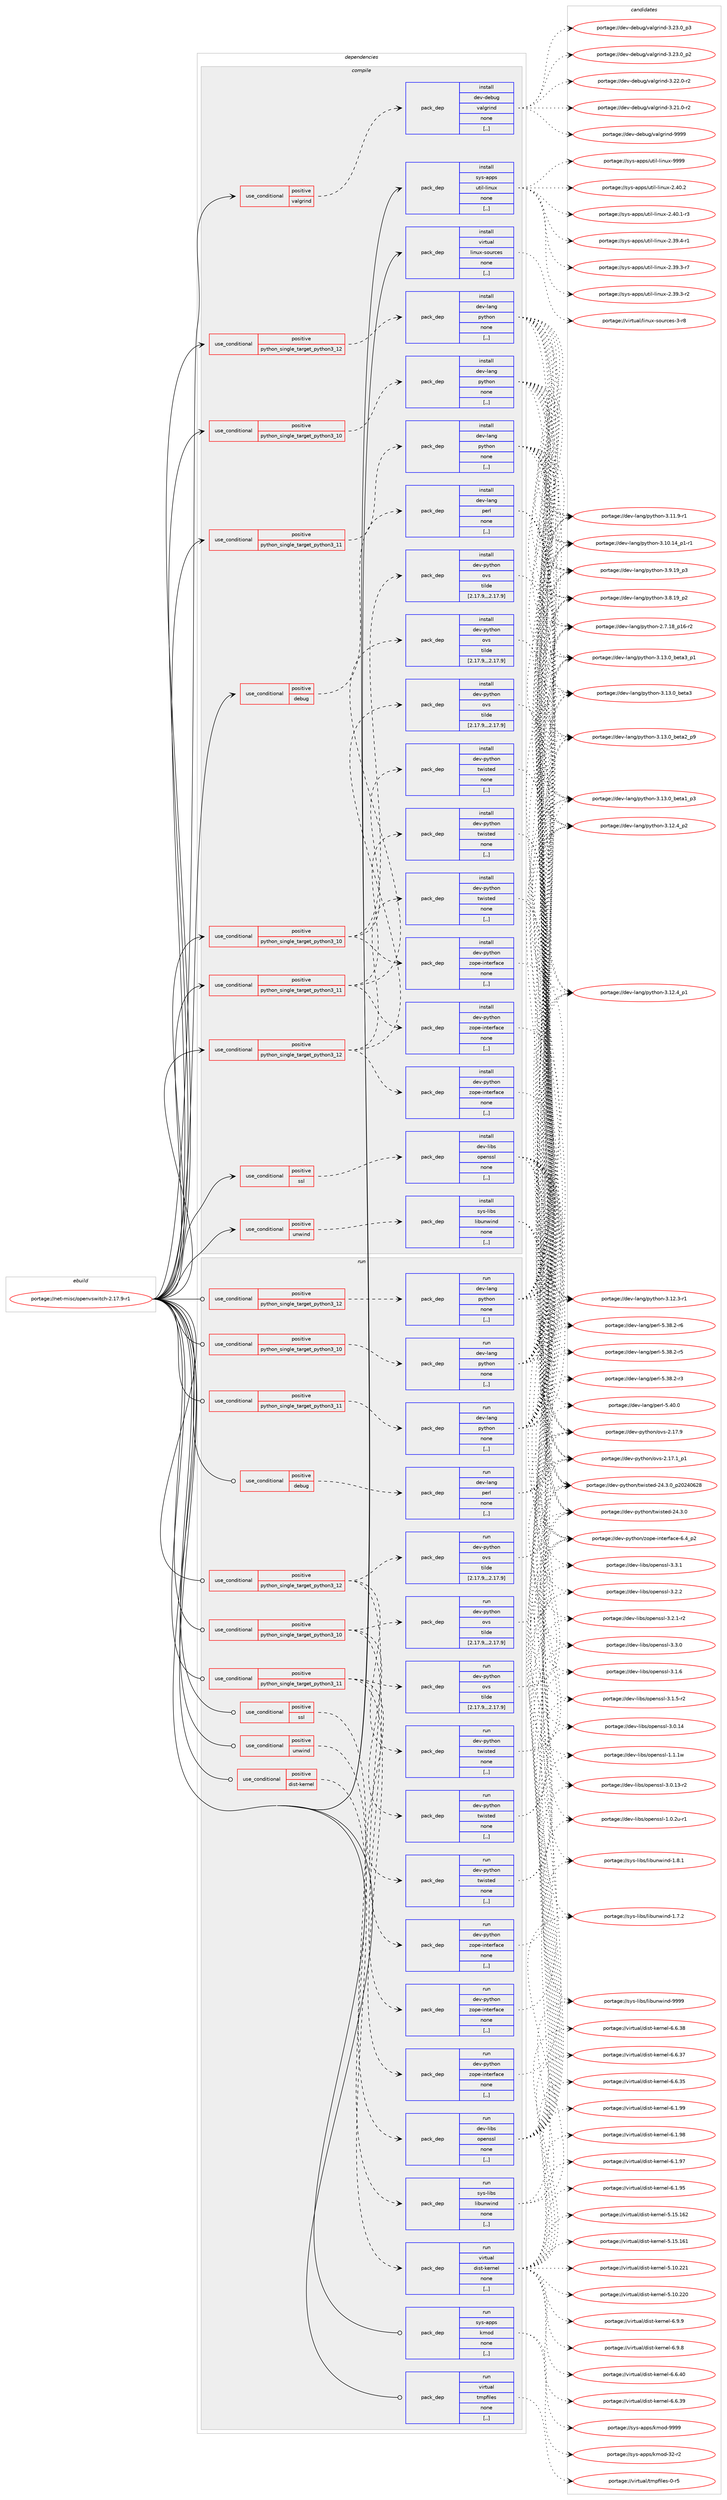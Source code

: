 digraph prolog {

# *************
# Graph options
# *************

newrank=true;
concentrate=true;
compound=true;
graph [rankdir=LR,fontname=Helvetica,fontsize=10,ranksep=1.5];#, ranksep=2.5, nodesep=0.2];
edge  [arrowhead=vee];
node  [fontname=Helvetica,fontsize=10];

# **********
# The ebuild
# **********

subgraph cluster_leftcol {
color=gray;
rank=same;
label=<<i>ebuild</i>>;
id [label="portage://net-misc/openvswitch-2.17.9-r1", color=red, width=4, href="../net-misc/openvswitch-2.17.9-r1.svg"];
}

# ****************
# The dependencies
# ****************

subgraph cluster_midcol {
color=gray;
label=<<i>dependencies</i>>;
subgraph cluster_compile {
fillcolor="#eeeeee";
style=filled;
label=<<i>compile</i>>;
subgraph cond97971 {
dependency371490 [label=<<TABLE BORDER="0" CELLBORDER="1" CELLSPACING="0" CELLPADDING="4"><TR><TD ROWSPAN="3" CELLPADDING="10">use_conditional</TD></TR><TR><TD>positive</TD></TR><TR><TD>debug</TD></TR></TABLE>>, shape=none, color=red];
subgraph pack270838 {
dependency371491 [label=<<TABLE BORDER="0" CELLBORDER="1" CELLSPACING="0" CELLPADDING="4" WIDTH="220"><TR><TD ROWSPAN="6" CELLPADDING="30">pack_dep</TD></TR><TR><TD WIDTH="110">install</TD></TR><TR><TD>dev-lang</TD></TR><TR><TD>perl</TD></TR><TR><TD>none</TD></TR><TR><TD>[,,]</TD></TR></TABLE>>, shape=none, color=blue];
}
dependency371490:e -> dependency371491:w [weight=20,style="dashed",arrowhead="vee"];
}
id:e -> dependency371490:w [weight=20,style="solid",arrowhead="vee"];
subgraph cond97972 {
dependency371492 [label=<<TABLE BORDER="0" CELLBORDER="1" CELLSPACING="0" CELLPADDING="4"><TR><TD ROWSPAN="3" CELLPADDING="10">use_conditional</TD></TR><TR><TD>positive</TD></TR><TR><TD>python_single_target_python3_10</TD></TR></TABLE>>, shape=none, color=red];
subgraph pack270839 {
dependency371493 [label=<<TABLE BORDER="0" CELLBORDER="1" CELLSPACING="0" CELLPADDING="4" WIDTH="220"><TR><TD ROWSPAN="6" CELLPADDING="30">pack_dep</TD></TR><TR><TD WIDTH="110">install</TD></TR><TR><TD>dev-lang</TD></TR><TR><TD>python</TD></TR><TR><TD>none</TD></TR><TR><TD>[,,]</TD></TR></TABLE>>, shape=none, color=blue];
}
dependency371492:e -> dependency371493:w [weight=20,style="dashed",arrowhead="vee"];
}
id:e -> dependency371492:w [weight=20,style="solid",arrowhead="vee"];
subgraph cond97973 {
dependency371494 [label=<<TABLE BORDER="0" CELLBORDER="1" CELLSPACING="0" CELLPADDING="4"><TR><TD ROWSPAN="3" CELLPADDING="10">use_conditional</TD></TR><TR><TD>positive</TD></TR><TR><TD>python_single_target_python3_10</TD></TR></TABLE>>, shape=none, color=red];
subgraph pack270840 {
dependency371495 [label=<<TABLE BORDER="0" CELLBORDER="1" CELLSPACING="0" CELLPADDING="4" WIDTH="220"><TR><TD ROWSPAN="6" CELLPADDING="30">pack_dep</TD></TR><TR><TD WIDTH="110">install</TD></TR><TR><TD>dev-python</TD></TR><TR><TD>ovs</TD></TR><TR><TD>tilde</TD></TR><TR><TD>[2.17.9,,,2.17.9]</TD></TR></TABLE>>, shape=none, color=blue];
}
dependency371494:e -> dependency371495:w [weight=20,style="dashed",arrowhead="vee"];
subgraph pack270841 {
dependency371496 [label=<<TABLE BORDER="0" CELLBORDER="1" CELLSPACING="0" CELLPADDING="4" WIDTH="220"><TR><TD ROWSPAN="6" CELLPADDING="30">pack_dep</TD></TR><TR><TD WIDTH="110">install</TD></TR><TR><TD>dev-python</TD></TR><TR><TD>twisted</TD></TR><TR><TD>none</TD></TR><TR><TD>[,,]</TD></TR></TABLE>>, shape=none, color=blue];
}
dependency371494:e -> dependency371496:w [weight=20,style="dashed",arrowhead="vee"];
subgraph pack270842 {
dependency371497 [label=<<TABLE BORDER="0" CELLBORDER="1" CELLSPACING="0" CELLPADDING="4" WIDTH="220"><TR><TD ROWSPAN="6" CELLPADDING="30">pack_dep</TD></TR><TR><TD WIDTH="110">install</TD></TR><TR><TD>dev-python</TD></TR><TR><TD>zope-interface</TD></TR><TR><TD>none</TD></TR><TR><TD>[,,]</TD></TR></TABLE>>, shape=none, color=blue];
}
dependency371494:e -> dependency371497:w [weight=20,style="dashed",arrowhead="vee"];
}
id:e -> dependency371494:w [weight=20,style="solid",arrowhead="vee"];
subgraph cond97974 {
dependency371498 [label=<<TABLE BORDER="0" CELLBORDER="1" CELLSPACING="0" CELLPADDING="4"><TR><TD ROWSPAN="3" CELLPADDING="10">use_conditional</TD></TR><TR><TD>positive</TD></TR><TR><TD>python_single_target_python3_11</TD></TR></TABLE>>, shape=none, color=red];
subgraph pack270843 {
dependency371499 [label=<<TABLE BORDER="0" CELLBORDER="1" CELLSPACING="0" CELLPADDING="4" WIDTH="220"><TR><TD ROWSPAN="6" CELLPADDING="30">pack_dep</TD></TR><TR><TD WIDTH="110">install</TD></TR><TR><TD>dev-lang</TD></TR><TR><TD>python</TD></TR><TR><TD>none</TD></TR><TR><TD>[,,]</TD></TR></TABLE>>, shape=none, color=blue];
}
dependency371498:e -> dependency371499:w [weight=20,style="dashed",arrowhead="vee"];
}
id:e -> dependency371498:w [weight=20,style="solid",arrowhead="vee"];
subgraph cond97975 {
dependency371500 [label=<<TABLE BORDER="0" CELLBORDER="1" CELLSPACING="0" CELLPADDING="4"><TR><TD ROWSPAN="3" CELLPADDING="10">use_conditional</TD></TR><TR><TD>positive</TD></TR><TR><TD>python_single_target_python3_11</TD></TR></TABLE>>, shape=none, color=red];
subgraph pack270844 {
dependency371501 [label=<<TABLE BORDER="0" CELLBORDER="1" CELLSPACING="0" CELLPADDING="4" WIDTH="220"><TR><TD ROWSPAN="6" CELLPADDING="30">pack_dep</TD></TR><TR><TD WIDTH="110">install</TD></TR><TR><TD>dev-python</TD></TR><TR><TD>ovs</TD></TR><TR><TD>tilde</TD></TR><TR><TD>[2.17.9,,,2.17.9]</TD></TR></TABLE>>, shape=none, color=blue];
}
dependency371500:e -> dependency371501:w [weight=20,style="dashed",arrowhead="vee"];
subgraph pack270845 {
dependency371502 [label=<<TABLE BORDER="0" CELLBORDER="1" CELLSPACING="0" CELLPADDING="4" WIDTH="220"><TR><TD ROWSPAN="6" CELLPADDING="30">pack_dep</TD></TR><TR><TD WIDTH="110">install</TD></TR><TR><TD>dev-python</TD></TR><TR><TD>twisted</TD></TR><TR><TD>none</TD></TR><TR><TD>[,,]</TD></TR></TABLE>>, shape=none, color=blue];
}
dependency371500:e -> dependency371502:w [weight=20,style="dashed",arrowhead="vee"];
subgraph pack270846 {
dependency371503 [label=<<TABLE BORDER="0" CELLBORDER="1" CELLSPACING="0" CELLPADDING="4" WIDTH="220"><TR><TD ROWSPAN="6" CELLPADDING="30">pack_dep</TD></TR><TR><TD WIDTH="110">install</TD></TR><TR><TD>dev-python</TD></TR><TR><TD>zope-interface</TD></TR><TR><TD>none</TD></TR><TR><TD>[,,]</TD></TR></TABLE>>, shape=none, color=blue];
}
dependency371500:e -> dependency371503:w [weight=20,style="dashed",arrowhead="vee"];
}
id:e -> dependency371500:w [weight=20,style="solid",arrowhead="vee"];
subgraph cond97976 {
dependency371504 [label=<<TABLE BORDER="0" CELLBORDER="1" CELLSPACING="0" CELLPADDING="4"><TR><TD ROWSPAN="3" CELLPADDING="10">use_conditional</TD></TR><TR><TD>positive</TD></TR><TR><TD>python_single_target_python3_12</TD></TR></TABLE>>, shape=none, color=red];
subgraph pack270847 {
dependency371505 [label=<<TABLE BORDER="0" CELLBORDER="1" CELLSPACING="0" CELLPADDING="4" WIDTH="220"><TR><TD ROWSPAN="6" CELLPADDING="30">pack_dep</TD></TR><TR><TD WIDTH="110">install</TD></TR><TR><TD>dev-lang</TD></TR><TR><TD>python</TD></TR><TR><TD>none</TD></TR><TR><TD>[,,]</TD></TR></TABLE>>, shape=none, color=blue];
}
dependency371504:e -> dependency371505:w [weight=20,style="dashed",arrowhead="vee"];
}
id:e -> dependency371504:w [weight=20,style="solid",arrowhead="vee"];
subgraph cond97977 {
dependency371506 [label=<<TABLE BORDER="0" CELLBORDER="1" CELLSPACING="0" CELLPADDING="4"><TR><TD ROWSPAN="3" CELLPADDING="10">use_conditional</TD></TR><TR><TD>positive</TD></TR><TR><TD>python_single_target_python3_12</TD></TR></TABLE>>, shape=none, color=red];
subgraph pack270848 {
dependency371507 [label=<<TABLE BORDER="0" CELLBORDER="1" CELLSPACING="0" CELLPADDING="4" WIDTH="220"><TR><TD ROWSPAN="6" CELLPADDING="30">pack_dep</TD></TR><TR><TD WIDTH="110">install</TD></TR><TR><TD>dev-python</TD></TR><TR><TD>ovs</TD></TR><TR><TD>tilde</TD></TR><TR><TD>[2.17.9,,,2.17.9]</TD></TR></TABLE>>, shape=none, color=blue];
}
dependency371506:e -> dependency371507:w [weight=20,style="dashed",arrowhead="vee"];
subgraph pack270849 {
dependency371508 [label=<<TABLE BORDER="0" CELLBORDER="1" CELLSPACING="0" CELLPADDING="4" WIDTH="220"><TR><TD ROWSPAN="6" CELLPADDING="30">pack_dep</TD></TR><TR><TD WIDTH="110">install</TD></TR><TR><TD>dev-python</TD></TR><TR><TD>twisted</TD></TR><TR><TD>none</TD></TR><TR><TD>[,,]</TD></TR></TABLE>>, shape=none, color=blue];
}
dependency371506:e -> dependency371508:w [weight=20,style="dashed",arrowhead="vee"];
subgraph pack270850 {
dependency371509 [label=<<TABLE BORDER="0" CELLBORDER="1" CELLSPACING="0" CELLPADDING="4" WIDTH="220"><TR><TD ROWSPAN="6" CELLPADDING="30">pack_dep</TD></TR><TR><TD WIDTH="110">install</TD></TR><TR><TD>dev-python</TD></TR><TR><TD>zope-interface</TD></TR><TR><TD>none</TD></TR><TR><TD>[,,]</TD></TR></TABLE>>, shape=none, color=blue];
}
dependency371506:e -> dependency371509:w [weight=20,style="dashed",arrowhead="vee"];
}
id:e -> dependency371506:w [weight=20,style="solid",arrowhead="vee"];
subgraph cond97978 {
dependency371510 [label=<<TABLE BORDER="0" CELLBORDER="1" CELLSPACING="0" CELLPADDING="4"><TR><TD ROWSPAN="3" CELLPADDING="10">use_conditional</TD></TR><TR><TD>positive</TD></TR><TR><TD>ssl</TD></TR></TABLE>>, shape=none, color=red];
subgraph pack270851 {
dependency371511 [label=<<TABLE BORDER="0" CELLBORDER="1" CELLSPACING="0" CELLPADDING="4" WIDTH="220"><TR><TD ROWSPAN="6" CELLPADDING="30">pack_dep</TD></TR><TR><TD WIDTH="110">install</TD></TR><TR><TD>dev-libs</TD></TR><TR><TD>openssl</TD></TR><TR><TD>none</TD></TR><TR><TD>[,,]</TD></TR></TABLE>>, shape=none, color=blue];
}
dependency371510:e -> dependency371511:w [weight=20,style="dashed",arrowhead="vee"];
}
id:e -> dependency371510:w [weight=20,style="solid",arrowhead="vee"];
subgraph cond97979 {
dependency371512 [label=<<TABLE BORDER="0" CELLBORDER="1" CELLSPACING="0" CELLPADDING="4"><TR><TD ROWSPAN="3" CELLPADDING="10">use_conditional</TD></TR><TR><TD>positive</TD></TR><TR><TD>unwind</TD></TR></TABLE>>, shape=none, color=red];
subgraph pack270852 {
dependency371513 [label=<<TABLE BORDER="0" CELLBORDER="1" CELLSPACING="0" CELLPADDING="4" WIDTH="220"><TR><TD ROWSPAN="6" CELLPADDING="30">pack_dep</TD></TR><TR><TD WIDTH="110">install</TD></TR><TR><TD>sys-libs</TD></TR><TR><TD>libunwind</TD></TR><TR><TD>none</TD></TR><TR><TD>[,,]</TD></TR></TABLE>>, shape=none, color=blue];
}
dependency371512:e -> dependency371513:w [weight=20,style="dashed",arrowhead="vee"];
}
id:e -> dependency371512:w [weight=20,style="solid",arrowhead="vee"];
subgraph cond97980 {
dependency371514 [label=<<TABLE BORDER="0" CELLBORDER="1" CELLSPACING="0" CELLPADDING="4"><TR><TD ROWSPAN="3" CELLPADDING="10">use_conditional</TD></TR><TR><TD>positive</TD></TR><TR><TD>valgrind</TD></TR></TABLE>>, shape=none, color=red];
subgraph pack270853 {
dependency371515 [label=<<TABLE BORDER="0" CELLBORDER="1" CELLSPACING="0" CELLPADDING="4" WIDTH="220"><TR><TD ROWSPAN="6" CELLPADDING="30">pack_dep</TD></TR><TR><TD WIDTH="110">install</TD></TR><TR><TD>dev-debug</TD></TR><TR><TD>valgrind</TD></TR><TR><TD>none</TD></TR><TR><TD>[,,]</TD></TR></TABLE>>, shape=none, color=blue];
}
dependency371514:e -> dependency371515:w [weight=20,style="dashed",arrowhead="vee"];
}
id:e -> dependency371514:w [weight=20,style="solid",arrowhead="vee"];
subgraph pack270854 {
dependency371516 [label=<<TABLE BORDER="0" CELLBORDER="1" CELLSPACING="0" CELLPADDING="4" WIDTH="220"><TR><TD ROWSPAN="6" CELLPADDING="30">pack_dep</TD></TR><TR><TD WIDTH="110">install</TD></TR><TR><TD>sys-apps</TD></TR><TR><TD>util-linux</TD></TR><TR><TD>none</TD></TR><TR><TD>[,,]</TD></TR></TABLE>>, shape=none, color=blue];
}
id:e -> dependency371516:w [weight=20,style="solid",arrowhead="vee"];
subgraph pack270855 {
dependency371517 [label=<<TABLE BORDER="0" CELLBORDER="1" CELLSPACING="0" CELLPADDING="4" WIDTH="220"><TR><TD ROWSPAN="6" CELLPADDING="30">pack_dep</TD></TR><TR><TD WIDTH="110">install</TD></TR><TR><TD>virtual</TD></TR><TR><TD>linux-sources</TD></TR><TR><TD>none</TD></TR><TR><TD>[,,]</TD></TR></TABLE>>, shape=none, color=blue];
}
id:e -> dependency371517:w [weight=20,style="solid",arrowhead="vee"];
}
subgraph cluster_compileandrun {
fillcolor="#eeeeee";
style=filled;
label=<<i>compile and run</i>>;
}
subgraph cluster_run {
fillcolor="#eeeeee";
style=filled;
label=<<i>run</i>>;
subgraph cond97981 {
dependency371518 [label=<<TABLE BORDER="0" CELLBORDER="1" CELLSPACING="0" CELLPADDING="4"><TR><TD ROWSPAN="3" CELLPADDING="10">use_conditional</TD></TR><TR><TD>positive</TD></TR><TR><TD>debug</TD></TR></TABLE>>, shape=none, color=red];
subgraph pack270856 {
dependency371519 [label=<<TABLE BORDER="0" CELLBORDER="1" CELLSPACING="0" CELLPADDING="4" WIDTH="220"><TR><TD ROWSPAN="6" CELLPADDING="30">pack_dep</TD></TR><TR><TD WIDTH="110">run</TD></TR><TR><TD>dev-lang</TD></TR><TR><TD>perl</TD></TR><TR><TD>none</TD></TR><TR><TD>[,,]</TD></TR></TABLE>>, shape=none, color=blue];
}
dependency371518:e -> dependency371519:w [weight=20,style="dashed",arrowhead="vee"];
}
id:e -> dependency371518:w [weight=20,style="solid",arrowhead="odot"];
subgraph cond97982 {
dependency371520 [label=<<TABLE BORDER="0" CELLBORDER="1" CELLSPACING="0" CELLPADDING="4"><TR><TD ROWSPAN="3" CELLPADDING="10">use_conditional</TD></TR><TR><TD>positive</TD></TR><TR><TD>dist-kernel</TD></TR></TABLE>>, shape=none, color=red];
subgraph pack270857 {
dependency371521 [label=<<TABLE BORDER="0" CELLBORDER="1" CELLSPACING="0" CELLPADDING="4" WIDTH="220"><TR><TD ROWSPAN="6" CELLPADDING="30">pack_dep</TD></TR><TR><TD WIDTH="110">run</TD></TR><TR><TD>virtual</TD></TR><TR><TD>dist-kernel</TD></TR><TR><TD>none</TD></TR><TR><TD>[,,]</TD></TR></TABLE>>, shape=none, color=blue];
}
dependency371520:e -> dependency371521:w [weight=20,style="dashed",arrowhead="vee"];
}
id:e -> dependency371520:w [weight=20,style="solid",arrowhead="odot"];
subgraph cond97983 {
dependency371522 [label=<<TABLE BORDER="0" CELLBORDER="1" CELLSPACING="0" CELLPADDING="4"><TR><TD ROWSPAN="3" CELLPADDING="10">use_conditional</TD></TR><TR><TD>positive</TD></TR><TR><TD>python_single_target_python3_10</TD></TR></TABLE>>, shape=none, color=red];
subgraph pack270858 {
dependency371523 [label=<<TABLE BORDER="0" CELLBORDER="1" CELLSPACING="0" CELLPADDING="4" WIDTH="220"><TR><TD ROWSPAN="6" CELLPADDING="30">pack_dep</TD></TR><TR><TD WIDTH="110">run</TD></TR><TR><TD>dev-lang</TD></TR><TR><TD>python</TD></TR><TR><TD>none</TD></TR><TR><TD>[,,]</TD></TR></TABLE>>, shape=none, color=blue];
}
dependency371522:e -> dependency371523:w [weight=20,style="dashed",arrowhead="vee"];
}
id:e -> dependency371522:w [weight=20,style="solid",arrowhead="odot"];
subgraph cond97984 {
dependency371524 [label=<<TABLE BORDER="0" CELLBORDER="1" CELLSPACING="0" CELLPADDING="4"><TR><TD ROWSPAN="3" CELLPADDING="10">use_conditional</TD></TR><TR><TD>positive</TD></TR><TR><TD>python_single_target_python3_10</TD></TR></TABLE>>, shape=none, color=red];
subgraph pack270859 {
dependency371525 [label=<<TABLE BORDER="0" CELLBORDER="1" CELLSPACING="0" CELLPADDING="4" WIDTH="220"><TR><TD ROWSPAN="6" CELLPADDING="30">pack_dep</TD></TR><TR><TD WIDTH="110">run</TD></TR><TR><TD>dev-python</TD></TR><TR><TD>ovs</TD></TR><TR><TD>tilde</TD></TR><TR><TD>[2.17.9,,,2.17.9]</TD></TR></TABLE>>, shape=none, color=blue];
}
dependency371524:e -> dependency371525:w [weight=20,style="dashed",arrowhead="vee"];
subgraph pack270860 {
dependency371526 [label=<<TABLE BORDER="0" CELLBORDER="1" CELLSPACING="0" CELLPADDING="4" WIDTH="220"><TR><TD ROWSPAN="6" CELLPADDING="30">pack_dep</TD></TR><TR><TD WIDTH="110">run</TD></TR><TR><TD>dev-python</TD></TR><TR><TD>twisted</TD></TR><TR><TD>none</TD></TR><TR><TD>[,,]</TD></TR></TABLE>>, shape=none, color=blue];
}
dependency371524:e -> dependency371526:w [weight=20,style="dashed",arrowhead="vee"];
subgraph pack270861 {
dependency371527 [label=<<TABLE BORDER="0" CELLBORDER="1" CELLSPACING="0" CELLPADDING="4" WIDTH="220"><TR><TD ROWSPAN="6" CELLPADDING="30">pack_dep</TD></TR><TR><TD WIDTH="110">run</TD></TR><TR><TD>dev-python</TD></TR><TR><TD>zope-interface</TD></TR><TR><TD>none</TD></TR><TR><TD>[,,]</TD></TR></TABLE>>, shape=none, color=blue];
}
dependency371524:e -> dependency371527:w [weight=20,style="dashed",arrowhead="vee"];
}
id:e -> dependency371524:w [weight=20,style="solid",arrowhead="odot"];
subgraph cond97985 {
dependency371528 [label=<<TABLE BORDER="0" CELLBORDER="1" CELLSPACING="0" CELLPADDING="4"><TR><TD ROWSPAN="3" CELLPADDING="10">use_conditional</TD></TR><TR><TD>positive</TD></TR><TR><TD>python_single_target_python3_11</TD></TR></TABLE>>, shape=none, color=red];
subgraph pack270862 {
dependency371529 [label=<<TABLE BORDER="0" CELLBORDER="1" CELLSPACING="0" CELLPADDING="4" WIDTH="220"><TR><TD ROWSPAN="6" CELLPADDING="30">pack_dep</TD></TR><TR><TD WIDTH="110">run</TD></TR><TR><TD>dev-lang</TD></TR><TR><TD>python</TD></TR><TR><TD>none</TD></TR><TR><TD>[,,]</TD></TR></TABLE>>, shape=none, color=blue];
}
dependency371528:e -> dependency371529:w [weight=20,style="dashed",arrowhead="vee"];
}
id:e -> dependency371528:w [weight=20,style="solid",arrowhead="odot"];
subgraph cond97986 {
dependency371530 [label=<<TABLE BORDER="0" CELLBORDER="1" CELLSPACING="0" CELLPADDING="4"><TR><TD ROWSPAN="3" CELLPADDING="10">use_conditional</TD></TR><TR><TD>positive</TD></TR><TR><TD>python_single_target_python3_11</TD></TR></TABLE>>, shape=none, color=red];
subgraph pack270863 {
dependency371531 [label=<<TABLE BORDER="0" CELLBORDER="1" CELLSPACING="0" CELLPADDING="4" WIDTH="220"><TR><TD ROWSPAN="6" CELLPADDING="30">pack_dep</TD></TR><TR><TD WIDTH="110">run</TD></TR><TR><TD>dev-python</TD></TR><TR><TD>ovs</TD></TR><TR><TD>tilde</TD></TR><TR><TD>[2.17.9,,,2.17.9]</TD></TR></TABLE>>, shape=none, color=blue];
}
dependency371530:e -> dependency371531:w [weight=20,style="dashed",arrowhead="vee"];
subgraph pack270864 {
dependency371532 [label=<<TABLE BORDER="0" CELLBORDER="1" CELLSPACING="0" CELLPADDING="4" WIDTH="220"><TR><TD ROWSPAN="6" CELLPADDING="30">pack_dep</TD></TR><TR><TD WIDTH="110">run</TD></TR><TR><TD>dev-python</TD></TR><TR><TD>twisted</TD></TR><TR><TD>none</TD></TR><TR><TD>[,,]</TD></TR></TABLE>>, shape=none, color=blue];
}
dependency371530:e -> dependency371532:w [weight=20,style="dashed",arrowhead="vee"];
subgraph pack270865 {
dependency371533 [label=<<TABLE BORDER="0" CELLBORDER="1" CELLSPACING="0" CELLPADDING="4" WIDTH="220"><TR><TD ROWSPAN="6" CELLPADDING="30">pack_dep</TD></TR><TR><TD WIDTH="110">run</TD></TR><TR><TD>dev-python</TD></TR><TR><TD>zope-interface</TD></TR><TR><TD>none</TD></TR><TR><TD>[,,]</TD></TR></TABLE>>, shape=none, color=blue];
}
dependency371530:e -> dependency371533:w [weight=20,style="dashed",arrowhead="vee"];
}
id:e -> dependency371530:w [weight=20,style="solid",arrowhead="odot"];
subgraph cond97987 {
dependency371534 [label=<<TABLE BORDER="0" CELLBORDER="1" CELLSPACING="0" CELLPADDING="4"><TR><TD ROWSPAN="3" CELLPADDING="10">use_conditional</TD></TR><TR><TD>positive</TD></TR><TR><TD>python_single_target_python3_12</TD></TR></TABLE>>, shape=none, color=red];
subgraph pack270866 {
dependency371535 [label=<<TABLE BORDER="0" CELLBORDER="1" CELLSPACING="0" CELLPADDING="4" WIDTH="220"><TR><TD ROWSPAN="6" CELLPADDING="30">pack_dep</TD></TR><TR><TD WIDTH="110">run</TD></TR><TR><TD>dev-lang</TD></TR><TR><TD>python</TD></TR><TR><TD>none</TD></TR><TR><TD>[,,]</TD></TR></TABLE>>, shape=none, color=blue];
}
dependency371534:e -> dependency371535:w [weight=20,style="dashed",arrowhead="vee"];
}
id:e -> dependency371534:w [weight=20,style="solid",arrowhead="odot"];
subgraph cond97988 {
dependency371536 [label=<<TABLE BORDER="0" CELLBORDER="1" CELLSPACING="0" CELLPADDING="4"><TR><TD ROWSPAN="3" CELLPADDING="10">use_conditional</TD></TR><TR><TD>positive</TD></TR><TR><TD>python_single_target_python3_12</TD></TR></TABLE>>, shape=none, color=red];
subgraph pack270867 {
dependency371537 [label=<<TABLE BORDER="0" CELLBORDER="1" CELLSPACING="0" CELLPADDING="4" WIDTH="220"><TR><TD ROWSPAN="6" CELLPADDING="30">pack_dep</TD></TR><TR><TD WIDTH="110">run</TD></TR><TR><TD>dev-python</TD></TR><TR><TD>ovs</TD></TR><TR><TD>tilde</TD></TR><TR><TD>[2.17.9,,,2.17.9]</TD></TR></TABLE>>, shape=none, color=blue];
}
dependency371536:e -> dependency371537:w [weight=20,style="dashed",arrowhead="vee"];
subgraph pack270868 {
dependency371538 [label=<<TABLE BORDER="0" CELLBORDER="1" CELLSPACING="0" CELLPADDING="4" WIDTH="220"><TR><TD ROWSPAN="6" CELLPADDING="30">pack_dep</TD></TR><TR><TD WIDTH="110">run</TD></TR><TR><TD>dev-python</TD></TR><TR><TD>twisted</TD></TR><TR><TD>none</TD></TR><TR><TD>[,,]</TD></TR></TABLE>>, shape=none, color=blue];
}
dependency371536:e -> dependency371538:w [weight=20,style="dashed",arrowhead="vee"];
subgraph pack270869 {
dependency371539 [label=<<TABLE BORDER="0" CELLBORDER="1" CELLSPACING="0" CELLPADDING="4" WIDTH="220"><TR><TD ROWSPAN="6" CELLPADDING="30">pack_dep</TD></TR><TR><TD WIDTH="110">run</TD></TR><TR><TD>dev-python</TD></TR><TR><TD>zope-interface</TD></TR><TR><TD>none</TD></TR><TR><TD>[,,]</TD></TR></TABLE>>, shape=none, color=blue];
}
dependency371536:e -> dependency371539:w [weight=20,style="dashed",arrowhead="vee"];
}
id:e -> dependency371536:w [weight=20,style="solid",arrowhead="odot"];
subgraph cond97989 {
dependency371540 [label=<<TABLE BORDER="0" CELLBORDER="1" CELLSPACING="0" CELLPADDING="4"><TR><TD ROWSPAN="3" CELLPADDING="10">use_conditional</TD></TR><TR><TD>positive</TD></TR><TR><TD>ssl</TD></TR></TABLE>>, shape=none, color=red];
subgraph pack270870 {
dependency371541 [label=<<TABLE BORDER="0" CELLBORDER="1" CELLSPACING="0" CELLPADDING="4" WIDTH="220"><TR><TD ROWSPAN="6" CELLPADDING="30">pack_dep</TD></TR><TR><TD WIDTH="110">run</TD></TR><TR><TD>dev-libs</TD></TR><TR><TD>openssl</TD></TR><TR><TD>none</TD></TR><TR><TD>[,,]</TD></TR></TABLE>>, shape=none, color=blue];
}
dependency371540:e -> dependency371541:w [weight=20,style="dashed",arrowhead="vee"];
}
id:e -> dependency371540:w [weight=20,style="solid",arrowhead="odot"];
subgraph cond97990 {
dependency371542 [label=<<TABLE BORDER="0" CELLBORDER="1" CELLSPACING="0" CELLPADDING="4"><TR><TD ROWSPAN="3" CELLPADDING="10">use_conditional</TD></TR><TR><TD>positive</TD></TR><TR><TD>unwind</TD></TR></TABLE>>, shape=none, color=red];
subgraph pack270871 {
dependency371543 [label=<<TABLE BORDER="0" CELLBORDER="1" CELLSPACING="0" CELLPADDING="4" WIDTH="220"><TR><TD ROWSPAN="6" CELLPADDING="30">pack_dep</TD></TR><TR><TD WIDTH="110">run</TD></TR><TR><TD>sys-libs</TD></TR><TR><TD>libunwind</TD></TR><TR><TD>none</TD></TR><TR><TD>[,,]</TD></TR></TABLE>>, shape=none, color=blue];
}
dependency371542:e -> dependency371543:w [weight=20,style="dashed",arrowhead="vee"];
}
id:e -> dependency371542:w [weight=20,style="solid",arrowhead="odot"];
subgraph pack270872 {
dependency371544 [label=<<TABLE BORDER="0" CELLBORDER="1" CELLSPACING="0" CELLPADDING="4" WIDTH="220"><TR><TD ROWSPAN="6" CELLPADDING="30">pack_dep</TD></TR><TR><TD WIDTH="110">run</TD></TR><TR><TD>sys-apps</TD></TR><TR><TD>kmod</TD></TR><TR><TD>none</TD></TR><TR><TD>[,,]</TD></TR></TABLE>>, shape=none, color=blue];
}
id:e -> dependency371544:w [weight=20,style="solid",arrowhead="odot"];
subgraph pack270873 {
dependency371545 [label=<<TABLE BORDER="0" CELLBORDER="1" CELLSPACING="0" CELLPADDING="4" WIDTH="220"><TR><TD ROWSPAN="6" CELLPADDING="30">pack_dep</TD></TR><TR><TD WIDTH="110">run</TD></TR><TR><TD>virtual</TD></TR><TR><TD>tmpfiles</TD></TR><TR><TD>none</TD></TR><TR><TD>[,,]</TD></TR></TABLE>>, shape=none, color=blue];
}
id:e -> dependency371545:w [weight=20,style="solid",arrowhead="odot"];
}
}

# **************
# The candidates
# **************

subgraph cluster_choices {
rank=same;
color=gray;
label=<<i>candidates</i>>;

subgraph choice270838 {
color=black;
nodesep=1;
choice10010111845108971101034711210111410845534652484648 [label="portage://dev-lang/perl-5.40.0", color=red, width=4,href="../dev-lang/perl-5.40.0.svg"];
choice100101118451089711010347112101114108455346515646504511454 [label="portage://dev-lang/perl-5.38.2-r6", color=red, width=4,href="../dev-lang/perl-5.38.2-r6.svg"];
choice100101118451089711010347112101114108455346515646504511453 [label="portage://dev-lang/perl-5.38.2-r5", color=red, width=4,href="../dev-lang/perl-5.38.2-r5.svg"];
choice100101118451089711010347112101114108455346515646504511451 [label="portage://dev-lang/perl-5.38.2-r3", color=red, width=4,href="../dev-lang/perl-5.38.2-r3.svg"];
dependency371491:e -> choice10010111845108971101034711210111410845534652484648:w [style=dotted,weight="100"];
dependency371491:e -> choice100101118451089711010347112101114108455346515646504511454:w [style=dotted,weight="100"];
dependency371491:e -> choice100101118451089711010347112101114108455346515646504511453:w [style=dotted,weight="100"];
dependency371491:e -> choice100101118451089711010347112101114108455346515646504511451:w [style=dotted,weight="100"];
}
subgraph choice270839 {
color=black;
nodesep=1;
choice10010111845108971101034711212111610411111045514649514648959810111697519511249 [label="portage://dev-lang/python-3.13.0_beta3_p1", color=red, width=4,href="../dev-lang/python-3.13.0_beta3_p1.svg"];
choice1001011184510897110103471121211161041111104551464951464895981011169751 [label="portage://dev-lang/python-3.13.0_beta3", color=red, width=4,href="../dev-lang/python-3.13.0_beta3.svg"];
choice10010111845108971101034711212111610411111045514649514648959810111697509511257 [label="portage://dev-lang/python-3.13.0_beta2_p9", color=red, width=4,href="../dev-lang/python-3.13.0_beta2_p9.svg"];
choice10010111845108971101034711212111610411111045514649514648959810111697499511251 [label="portage://dev-lang/python-3.13.0_beta1_p3", color=red, width=4,href="../dev-lang/python-3.13.0_beta1_p3.svg"];
choice100101118451089711010347112121116104111110455146495046529511250 [label="portage://dev-lang/python-3.12.4_p2", color=red, width=4,href="../dev-lang/python-3.12.4_p2.svg"];
choice100101118451089711010347112121116104111110455146495046529511249 [label="portage://dev-lang/python-3.12.4_p1", color=red, width=4,href="../dev-lang/python-3.12.4_p1.svg"];
choice100101118451089711010347112121116104111110455146495046514511449 [label="portage://dev-lang/python-3.12.3-r1", color=red, width=4,href="../dev-lang/python-3.12.3-r1.svg"];
choice100101118451089711010347112121116104111110455146494946574511449 [label="portage://dev-lang/python-3.11.9-r1", color=red, width=4,href="../dev-lang/python-3.11.9-r1.svg"];
choice100101118451089711010347112121116104111110455146494846495295112494511449 [label="portage://dev-lang/python-3.10.14_p1-r1", color=red, width=4,href="../dev-lang/python-3.10.14_p1-r1.svg"];
choice100101118451089711010347112121116104111110455146574649579511251 [label="portage://dev-lang/python-3.9.19_p3", color=red, width=4,href="../dev-lang/python-3.9.19_p3.svg"];
choice100101118451089711010347112121116104111110455146564649579511250 [label="portage://dev-lang/python-3.8.19_p2", color=red, width=4,href="../dev-lang/python-3.8.19_p2.svg"];
choice100101118451089711010347112121116104111110455046554649569511249544511450 [label="portage://dev-lang/python-2.7.18_p16-r2", color=red, width=4,href="../dev-lang/python-2.7.18_p16-r2.svg"];
dependency371493:e -> choice10010111845108971101034711212111610411111045514649514648959810111697519511249:w [style=dotted,weight="100"];
dependency371493:e -> choice1001011184510897110103471121211161041111104551464951464895981011169751:w [style=dotted,weight="100"];
dependency371493:e -> choice10010111845108971101034711212111610411111045514649514648959810111697509511257:w [style=dotted,weight="100"];
dependency371493:e -> choice10010111845108971101034711212111610411111045514649514648959810111697499511251:w [style=dotted,weight="100"];
dependency371493:e -> choice100101118451089711010347112121116104111110455146495046529511250:w [style=dotted,weight="100"];
dependency371493:e -> choice100101118451089711010347112121116104111110455146495046529511249:w [style=dotted,weight="100"];
dependency371493:e -> choice100101118451089711010347112121116104111110455146495046514511449:w [style=dotted,weight="100"];
dependency371493:e -> choice100101118451089711010347112121116104111110455146494946574511449:w [style=dotted,weight="100"];
dependency371493:e -> choice100101118451089711010347112121116104111110455146494846495295112494511449:w [style=dotted,weight="100"];
dependency371493:e -> choice100101118451089711010347112121116104111110455146574649579511251:w [style=dotted,weight="100"];
dependency371493:e -> choice100101118451089711010347112121116104111110455146564649579511250:w [style=dotted,weight="100"];
dependency371493:e -> choice100101118451089711010347112121116104111110455046554649569511249544511450:w [style=dotted,weight="100"];
}
subgraph choice270840 {
color=black;
nodesep=1;
choice100101118451121211161041111104711111811545504649554657 [label="portage://dev-python/ovs-2.17.9", color=red, width=4,href="../dev-python/ovs-2.17.9.svg"];
choice1001011184511212111610411111047111118115455046495546499511249 [label="portage://dev-python/ovs-2.17.1_p1", color=red, width=4,href="../dev-python/ovs-2.17.1_p1.svg"];
dependency371495:e -> choice100101118451121211161041111104711111811545504649554657:w [style=dotted,weight="100"];
dependency371495:e -> choice1001011184511212111610411111047111118115455046495546499511249:w [style=dotted,weight="100"];
}
subgraph choice270841 {
color=black;
nodesep=1;
choice100101118451121211161041111104711611910511511610110045505246514648951125048505248545056 [label="portage://dev-python/twisted-24.3.0_p20240628", color=red, width=4,href="../dev-python/twisted-24.3.0_p20240628.svg"];
choice100101118451121211161041111104711611910511511610110045505246514648 [label="portage://dev-python/twisted-24.3.0", color=red, width=4,href="../dev-python/twisted-24.3.0.svg"];
dependency371496:e -> choice100101118451121211161041111104711611910511511610110045505246514648951125048505248545056:w [style=dotted,weight="100"];
dependency371496:e -> choice100101118451121211161041111104711611910511511610110045505246514648:w [style=dotted,weight="100"];
}
subgraph choice270842 {
color=black;
nodesep=1;
choice1001011184511212111610411111047122111112101451051101161011141029799101455446529511250 [label="portage://dev-python/zope-interface-6.4_p2", color=red, width=4,href="../dev-python/zope-interface-6.4_p2.svg"];
dependency371497:e -> choice1001011184511212111610411111047122111112101451051101161011141029799101455446529511250:w [style=dotted,weight="100"];
}
subgraph choice270843 {
color=black;
nodesep=1;
choice10010111845108971101034711212111610411111045514649514648959810111697519511249 [label="portage://dev-lang/python-3.13.0_beta3_p1", color=red, width=4,href="../dev-lang/python-3.13.0_beta3_p1.svg"];
choice1001011184510897110103471121211161041111104551464951464895981011169751 [label="portage://dev-lang/python-3.13.0_beta3", color=red, width=4,href="../dev-lang/python-3.13.0_beta3.svg"];
choice10010111845108971101034711212111610411111045514649514648959810111697509511257 [label="portage://dev-lang/python-3.13.0_beta2_p9", color=red, width=4,href="../dev-lang/python-3.13.0_beta2_p9.svg"];
choice10010111845108971101034711212111610411111045514649514648959810111697499511251 [label="portage://dev-lang/python-3.13.0_beta1_p3", color=red, width=4,href="../dev-lang/python-3.13.0_beta1_p3.svg"];
choice100101118451089711010347112121116104111110455146495046529511250 [label="portage://dev-lang/python-3.12.4_p2", color=red, width=4,href="../dev-lang/python-3.12.4_p2.svg"];
choice100101118451089711010347112121116104111110455146495046529511249 [label="portage://dev-lang/python-3.12.4_p1", color=red, width=4,href="../dev-lang/python-3.12.4_p1.svg"];
choice100101118451089711010347112121116104111110455146495046514511449 [label="portage://dev-lang/python-3.12.3-r1", color=red, width=4,href="../dev-lang/python-3.12.3-r1.svg"];
choice100101118451089711010347112121116104111110455146494946574511449 [label="portage://dev-lang/python-3.11.9-r1", color=red, width=4,href="../dev-lang/python-3.11.9-r1.svg"];
choice100101118451089711010347112121116104111110455146494846495295112494511449 [label="portage://dev-lang/python-3.10.14_p1-r1", color=red, width=4,href="../dev-lang/python-3.10.14_p1-r1.svg"];
choice100101118451089711010347112121116104111110455146574649579511251 [label="portage://dev-lang/python-3.9.19_p3", color=red, width=4,href="../dev-lang/python-3.9.19_p3.svg"];
choice100101118451089711010347112121116104111110455146564649579511250 [label="portage://dev-lang/python-3.8.19_p2", color=red, width=4,href="../dev-lang/python-3.8.19_p2.svg"];
choice100101118451089711010347112121116104111110455046554649569511249544511450 [label="portage://dev-lang/python-2.7.18_p16-r2", color=red, width=4,href="../dev-lang/python-2.7.18_p16-r2.svg"];
dependency371499:e -> choice10010111845108971101034711212111610411111045514649514648959810111697519511249:w [style=dotted,weight="100"];
dependency371499:e -> choice1001011184510897110103471121211161041111104551464951464895981011169751:w [style=dotted,weight="100"];
dependency371499:e -> choice10010111845108971101034711212111610411111045514649514648959810111697509511257:w [style=dotted,weight="100"];
dependency371499:e -> choice10010111845108971101034711212111610411111045514649514648959810111697499511251:w [style=dotted,weight="100"];
dependency371499:e -> choice100101118451089711010347112121116104111110455146495046529511250:w [style=dotted,weight="100"];
dependency371499:e -> choice100101118451089711010347112121116104111110455146495046529511249:w [style=dotted,weight="100"];
dependency371499:e -> choice100101118451089711010347112121116104111110455146495046514511449:w [style=dotted,weight="100"];
dependency371499:e -> choice100101118451089711010347112121116104111110455146494946574511449:w [style=dotted,weight="100"];
dependency371499:e -> choice100101118451089711010347112121116104111110455146494846495295112494511449:w [style=dotted,weight="100"];
dependency371499:e -> choice100101118451089711010347112121116104111110455146574649579511251:w [style=dotted,weight="100"];
dependency371499:e -> choice100101118451089711010347112121116104111110455146564649579511250:w [style=dotted,weight="100"];
dependency371499:e -> choice100101118451089711010347112121116104111110455046554649569511249544511450:w [style=dotted,weight="100"];
}
subgraph choice270844 {
color=black;
nodesep=1;
choice100101118451121211161041111104711111811545504649554657 [label="portage://dev-python/ovs-2.17.9", color=red, width=4,href="../dev-python/ovs-2.17.9.svg"];
choice1001011184511212111610411111047111118115455046495546499511249 [label="portage://dev-python/ovs-2.17.1_p1", color=red, width=4,href="../dev-python/ovs-2.17.1_p1.svg"];
dependency371501:e -> choice100101118451121211161041111104711111811545504649554657:w [style=dotted,weight="100"];
dependency371501:e -> choice1001011184511212111610411111047111118115455046495546499511249:w [style=dotted,weight="100"];
}
subgraph choice270845 {
color=black;
nodesep=1;
choice100101118451121211161041111104711611910511511610110045505246514648951125048505248545056 [label="portage://dev-python/twisted-24.3.0_p20240628", color=red, width=4,href="../dev-python/twisted-24.3.0_p20240628.svg"];
choice100101118451121211161041111104711611910511511610110045505246514648 [label="portage://dev-python/twisted-24.3.0", color=red, width=4,href="../dev-python/twisted-24.3.0.svg"];
dependency371502:e -> choice100101118451121211161041111104711611910511511610110045505246514648951125048505248545056:w [style=dotted,weight="100"];
dependency371502:e -> choice100101118451121211161041111104711611910511511610110045505246514648:w [style=dotted,weight="100"];
}
subgraph choice270846 {
color=black;
nodesep=1;
choice1001011184511212111610411111047122111112101451051101161011141029799101455446529511250 [label="portage://dev-python/zope-interface-6.4_p2", color=red, width=4,href="../dev-python/zope-interface-6.4_p2.svg"];
dependency371503:e -> choice1001011184511212111610411111047122111112101451051101161011141029799101455446529511250:w [style=dotted,weight="100"];
}
subgraph choice270847 {
color=black;
nodesep=1;
choice10010111845108971101034711212111610411111045514649514648959810111697519511249 [label="portage://dev-lang/python-3.13.0_beta3_p1", color=red, width=4,href="../dev-lang/python-3.13.0_beta3_p1.svg"];
choice1001011184510897110103471121211161041111104551464951464895981011169751 [label="portage://dev-lang/python-3.13.0_beta3", color=red, width=4,href="../dev-lang/python-3.13.0_beta3.svg"];
choice10010111845108971101034711212111610411111045514649514648959810111697509511257 [label="portage://dev-lang/python-3.13.0_beta2_p9", color=red, width=4,href="../dev-lang/python-3.13.0_beta2_p9.svg"];
choice10010111845108971101034711212111610411111045514649514648959810111697499511251 [label="portage://dev-lang/python-3.13.0_beta1_p3", color=red, width=4,href="../dev-lang/python-3.13.0_beta1_p3.svg"];
choice100101118451089711010347112121116104111110455146495046529511250 [label="portage://dev-lang/python-3.12.4_p2", color=red, width=4,href="../dev-lang/python-3.12.4_p2.svg"];
choice100101118451089711010347112121116104111110455146495046529511249 [label="portage://dev-lang/python-3.12.4_p1", color=red, width=4,href="../dev-lang/python-3.12.4_p1.svg"];
choice100101118451089711010347112121116104111110455146495046514511449 [label="portage://dev-lang/python-3.12.3-r1", color=red, width=4,href="../dev-lang/python-3.12.3-r1.svg"];
choice100101118451089711010347112121116104111110455146494946574511449 [label="portage://dev-lang/python-3.11.9-r1", color=red, width=4,href="../dev-lang/python-3.11.9-r1.svg"];
choice100101118451089711010347112121116104111110455146494846495295112494511449 [label="portage://dev-lang/python-3.10.14_p1-r1", color=red, width=4,href="../dev-lang/python-3.10.14_p1-r1.svg"];
choice100101118451089711010347112121116104111110455146574649579511251 [label="portage://dev-lang/python-3.9.19_p3", color=red, width=4,href="../dev-lang/python-3.9.19_p3.svg"];
choice100101118451089711010347112121116104111110455146564649579511250 [label="portage://dev-lang/python-3.8.19_p2", color=red, width=4,href="../dev-lang/python-3.8.19_p2.svg"];
choice100101118451089711010347112121116104111110455046554649569511249544511450 [label="portage://dev-lang/python-2.7.18_p16-r2", color=red, width=4,href="../dev-lang/python-2.7.18_p16-r2.svg"];
dependency371505:e -> choice10010111845108971101034711212111610411111045514649514648959810111697519511249:w [style=dotted,weight="100"];
dependency371505:e -> choice1001011184510897110103471121211161041111104551464951464895981011169751:w [style=dotted,weight="100"];
dependency371505:e -> choice10010111845108971101034711212111610411111045514649514648959810111697509511257:w [style=dotted,weight="100"];
dependency371505:e -> choice10010111845108971101034711212111610411111045514649514648959810111697499511251:w [style=dotted,weight="100"];
dependency371505:e -> choice100101118451089711010347112121116104111110455146495046529511250:w [style=dotted,weight="100"];
dependency371505:e -> choice100101118451089711010347112121116104111110455146495046529511249:w [style=dotted,weight="100"];
dependency371505:e -> choice100101118451089711010347112121116104111110455146495046514511449:w [style=dotted,weight="100"];
dependency371505:e -> choice100101118451089711010347112121116104111110455146494946574511449:w [style=dotted,weight="100"];
dependency371505:e -> choice100101118451089711010347112121116104111110455146494846495295112494511449:w [style=dotted,weight="100"];
dependency371505:e -> choice100101118451089711010347112121116104111110455146574649579511251:w [style=dotted,weight="100"];
dependency371505:e -> choice100101118451089711010347112121116104111110455146564649579511250:w [style=dotted,weight="100"];
dependency371505:e -> choice100101118451089711010347112121116104111110455046554649569511249544511450:w [style=dotted,weight="100"];
}
subgraph choice270848 {
color=black;
nodesep=1;
choice100101118451121211161041111104711111811545504649554657 [label="portage://dev-python/ovs-2.17.9", color=red, width=4,href="../dev-python/ovs-2.17.9.svg"];
choice1001011184511212111610411111047111118115455046495546499511249 [label="portage://dev-python/ovs-2.17.1_p1", color=red, width=4,href="../dev-python/ovs-2.17.1_p1.svg"];
dependency371507:e -> choice100101118451121211161041111104711111811545504649554657:w [style=dotted,weight="100"];
dependency371507:e -> choice1001011184511212111610411111047111118115455046495546499511249:w [style=dotted,weight="100"];
}
subgraph choice270849 {
color=black;
nodesep=1;
choice100101118451121211161041111104711611910511511610110045505246514648951125048505248545056 [label="portage://dev-python/twisted-24.3.0_p20240628", color=red, width=4,href="../dev-python/twisted-24.3.0_p20240628.svg"];
choice100101118451121211161041111104711611910511511610110045505246514648 [label="portage://dev-python/twisted-24.3.0", color=red, width=4,href="../dev-python/twisted-24.3.0.svg"];
dependency371508:e -> choice100101118451121211161041111104711611910511511610110045505246514648951125048505248545056:w [style=dotted,weight="100"];
dependency371508:e -> choice100101118451121211161041111104711611910511511610110045505246514648:w [style=dotted,weight="100"];
}
subgraph choice270850 {
color=black;
nodesep=1;
choice1001011184511212111610411111047122111112101451051101161011141029799101455446529511250 [label="portage://dev-python/zope-interface-6.4_p2", color=red, width=4,href="../dev-python/zope-interface-6.4_p2.svg"];
dependency371509:e -> choice1001011184511212111610411111047122111112101451051101161011141029799101455446529511250:w [style=dotted,weight="100"];
}
subgraph choice270851 {
color=black;
nodesep=1;
choice100101118451081059811547111112101110115115108455146514649 [label="portage://dev-libs/openssl-3.3.1", color=red, width=4,href="../dev-libs/openssl-3.3.1.svg"];
choice100101118451081059811547111112101110115115108455146514648 [label="portage://dev-libs/openssl-3.3.0", color=red, width=4,href="../dev-libs/openssl-3.3.0.svg"];
choice100101118451081059811547111112101110115115108455146504650 [label="portage://dev-libs/openssl-3.2.2", color=red, width=4,href="../dev-libs/openssl-3.2.2.svg"];
choice1001011184510810598115471111121011101151151084551465046494511450 [label="portage://dev-libs/openssl-3.2.1-r2", color=red, width=4,href="../dev-libs/openssl-3.2.1-r2.svg"];
choice100101118451081059811547111112101110115115108455146494654 [label="portage://dev-libs/openssl-3.1.6", color=red, width=4,href="../dev-libs/openssl-3.1.6.svg"];
choice1001011184510810598115471111121011101151151084551464946534511450 [label="portage://dev-libs/openssl-3.1.5-r2", color=red, width=4,href="../dev-libs/openssl-3.1.5-r2.svg"];
choice10010111845108105981154711111210111011511510845514648464952 [label="portage://dev-libs/openssl-3.0.14", color=red, width=4,href="../dev-libs/openssl-3.0.14.svg"];
choice100101118451081059811547111112101110115115108455146484649514511450 [label="portage://dev-libs/openssl-3.0.13-r2", color=red, width=4,href="../dev-libs/openssl-3.0.13-r2.svg"];
choice100101118451081059811547111112101110115115108454946494649119 [label="portage://dev-libs/openssl-1.1.1w", color=red, width=4,href="../dev-libs/openssl-1.1.1w.svg"];
choice1001011184510810598115471111121011101151151084549464846501174511449 [label="portage://dev-libs/openssl-1.0.2u-r1", color=red, width=4,href="../dev-libs/openssl-1.0.2u-r1.svg"];
dependency371511:e -> choice100101118451081059811547111112101110115115108455146514649:w [style=dotted,weight="100"];
dependency371511:e -> choice100101118451081059811547111112101110115115108455146514648:w [style=dotted,weight="100"];
dependency371511:e -> choice100101118451081059811547111112101110115115108455146504650:w [style=dotted,weight="100"];
dependency371511:e -> choice1001011184510810598115471111121011101151151084551465046494511450:w [style=dotted,weight="100"];
dependency371511:e -> choice100101118451081059811547111112101110115115108455146494654:w [style=dotted,weight="100"];
dependency371511:e -> choice1001011184510810598115471111121011101151151084551464946534511450:w [style=dotted,weight="100"];
dependency371511:e -> choice10010111845108105981154711111210111011511510845514648464952:w [style=dotted,weight="100"];
dependency371511:e -> choice100101118451081059811547111112101110115115108455146484649514511450:w [style=dotted,weight="100"];
dependency371511:e -> choice100101118451081059811547111112101110115115108454946494649119:w [style=dotted,weight="100"];
dependency371511:e -> choice1001011184510810598115471111121011101151151084549464846501174511449:w [style=dotted,weight="100"];
}
subgraph choice270852 {
color=black;
nodesep=1;
choice115121115451081059811547108105981171101191051101004557575757 [label="portage://sys-libs/libunwind-9999", color=red, width=4,href="../sys-libs/libunwind-9999.svg"];
choice11512111545108105981154710810598117110119105110100454946564649 [label="portage://sys-libs/libunwind-1.8.1", color=red, width=4,href="../sys-libs/libunwind-1.8.1.svg"];
choice11512111545108105981154710810598117110119105110100454946554650 [label="portage://sys-libs/libunwind-1.7.2", color=red, width=4,href="../sys-libs/libunwind-1.7.2.svg"];
dependency371513:e -> choice115121115451081059811547108105981171101191051101004557575757:w [style=dotted,weight="100"];
dependency371513:e -> choice11512111545108105981154710810598117110119105110100454946564649:w [style=dotted,weight="100"];
dependency371513:e -> choice11512111545108105981154710810598117110119105110100454946554650:w [style=dotted,weight="100"];
}
subgraph choice270853 {
color=black;
nodesep=1;
choice100101118451001019811710347118971081031141051101004557575757 [label="portage://dev-debug/valgrind-9999", color=red, width=4,href="../dev-debug/valgrind-9999.svg"];
choice10010111845100101981171034711897108103114105110100455146505146489511251 [label="portage://dev-debug/valgrind-3.23.0_p3", color=red, width=4,href="../dev-debug/valgrind-3.23.0_p3.svg"];
choice10010111845100101981171034711897108103114105110100455146505146489511250 [label="portage://dev-debug/valgrind-3.23.0_p2", color=red, width=4,href="../dev-debug/valgrind-3.23.0_p2.svg"];
choice10010111845100101981171034711897108103114105110100455146505046484511450 [label="portage://dev-debug/valgrind-3.22.0-r2", color=red, width=4,href="../dev-debug/valgrind-3.22.0-r2.svg"];
choice10010111845100101981171034711897108103114105110100455146504946484511450 [label="portage://dev-debug/valgrind-3.21.0-r2", color=red, width=4,href="../dev-debug/valgrind-3.21.0-r2.svg"];
dependency371515:e -> choice100101118451001019811710347118971081031141051101004557575757:w [style=dotted,weight="100"];
dependency371515:e -> choice10010111845100101981171034711897108103114105110100455146505146489511251:w [style=dotted,weight="100"];
dependency371515:e -> choice10010111845100101981171034711897108103114105110100455146505146489511250:w [style=dotted,weight="100"];
dependency371515:e -> choice10010111845100101981171034711897108103114105110100455146505046484511450:w [style=dotted,weight="100"];
dependency371515:e -> choice10010111845100101981171034711897108103114105110100455146504946484511450:w [style=dotted,weight="100"];
}
subgraph choice270854 {
color=black;
nodesep=1;
choice115121115459711211211547117116105108451081051101171204557575757 [label="portage://sys-apps/util-linux-9999", color=red, width=4,href="../sys-apps/util-linux-9999.svg"];
choice1151211154597112112115471171161051084510810511011712045504652484650 [label="portage://sys-apps/util-linux-2.40.2", color=red, width=4,href="../sys-apps/util-linux-2.40.2.svg"];
choice11512111545971121121154711711610510845108105110117120455046524846494511451 [label="portage://sys-apps/util-linux-2.40.1-r3", color=red, width=4,href="../sys-apps/util-linux-2.40.1-r3.svg"];
choice11512111545971121121154711711610510845108105110117120455046515746524511449 [label="portage://sys-apps/util-linux-2.39.4-r1", color=red, width=4,href="../sys-apps/util-linux-2.39.4-r1.svg"];
choice11512111545971121121154711711610510845108105110117120455046515746514511455 [label="portage://sys-apps/util-linux-2.39.3-r7", color=red, width=4,href="../sys-apps/util-linux-2.39.3-r7.svg"];
choice11512111545971121121154711711610510845108105110117120455046515746514511450 [label="portage://sys-apps/util-linux-2.39.3-r2", color=red, width=4,href="../sys-apps/util-linux-2.39.3-r2.svg"];
dependency371516:e -> choice115121115459711211211547117116105108451081051101171204557575757:w [style=dotted,weight="100"];
dependency371516:e -> choice1151211154597112112115471171161051084510810511011712045504652484650:w [style=dotted,weight="100"];
dependency371516:e -> choice11512111545971121121154711711610510845108105110117120455046524846494511451:w [style=dotted,weight="100"];
dependency371516:e -> choice11512111545971121121154711711610510845108105110117120455046515746524511449:w [style=dotted,weight="100"];
dependency371516:e -> choice11512111545971121121154711711610510845108105110117120455046515746514511455:w [style=dotted,weight="100"];
dependency371516:e -> choice11512111545971121121154711711610510845108105110117120455046515746514511450:w [style=dotted,weight="100"];
}
subgraph choice270855 {
color=black;
nodesep=1;
choice1181051141161179710847108105110117120451151111171149910111545514511456 [label="portage://virtual/linux-sources-3-r8", color=red, width=4,href="../virtual/linux-sources-3-r8.svg"];
dependency371517:e -> choice1181051141161179710847108105110117120451151111171149910111545514511456:w [style=dotted,weight="100"];
}
subgraph choice270856 {
color=black;
nodesep=1;
choice10010111845108971101034711210111410845534652484648 [label="portage://dev-lang/perl-5.40.0", color=red, width=4,href="../dev-lang/perl-5.40.0.svg"];
choice100101118451089711010347112101114108455346515646504511454 [label="portage://dev-lang/perl-5.38.2-r6", color=red, width=4,href="../dev-lang/perl-5.38.2-r6.svg"];
choice100101118451089711010347112101114108455346515646504511453 [label="portage://dev-lang/perl-5.38.2-r5", color=red, width=4,href="../dev-lang/perl-5.38.2-r5.svg"];
choice100101118451089711010347112101114108455346515646504511451 [label="portage://dev-lang/perl-5.38.2-r3", color=red, width=4,href="../dev-lang/perl-5.38.2-r3.svg"];
dependency371519:e -> choice10010111845108971101034711210111410845534652484648:w [style=dotted,weight="100"];
dependency371519:e -> choice100101118451089711010347112101114108455346515646504511454:w [style=dotted,weight="100"];
dependency371519:e -> choice100101118451089711010347112101114108455346515646504511453:w [style=dotted,weight="100"];
dependency371519:e -> choice100101118451089711010347112101114108455346515646504511451:w [style=dotted,weight="100"];
}
subgraph choice270857 {
color=black;
nodesep=1;
choice118105114116117971084710010511511645107101114110101108455446574657 [label="portage://virtual/dist-kernel-6.9.9", color=red, width=4,href="../virtual/dist-kernel-6.9.9.svg"];
choice118105114116117971084710010511511645107101114110101108455446574656 [label="portage://virtual/dist-kernel-6.9.8", color=red, width=4,href="../virtual/dist-kernel-6.9.8.svg"];
choice11810511411611797108471001051151164510710111411010110845544654465248 [label="portage://virtual/dist-kernel-6.6.40", color=red, width=4,href="../virtual/dist-kernel-6.6.40.svg"];
choice11810511411611797108471001051151164510710111411010110845544654465157 [label="portage://virtual/dist-kernel-6.6.39", color=red, width=4,href="../virtual/dist-kernel-6.6.39.svg"];
choice11810511411611797108471001051151164510710111411010110845544654465156 [label="portage://virtual/dist-kernel-6.6.38", color=red, width=4,href="../virtual/dist-kernel-6.6.38.svg"];
choice11810511411611797108471001051151164510710111411010110845544654465155 [label="portage://virtual/dist-kernel-6.6.37", color=red, width=4,href="../virtual/dist-kernel-6.6.37.svg"];
choice11810511411611797108471001051151164510710111411010110845544654465153 [label="portage://virtual/dist-kernel-6.6.35", color=red, width=4,href="../virtual/dist-kernel-6.6.35.svg"];
choice11810511411611797108471001051151164510710111411010110845544649465757 [label="portage://virtual/dist-kernel-6.1.99", color=red, width=4,href="../virtual/dist-kernel-6.1.99.svg"];
choice11810511411611797108471001051151164510710111411010110845544649465756 [label="portage://virtual/dist-kernel-6.1.98", color=red, width=4,href="../virtual/dist-kernel-6.1.98.svg"];
choice11810511411611797108471001051151164510710111411010110845544649465755 [label="portage://virtual/dist-kernel-6.1.97", color=red, width=4,href="../virtual/dist-kernel-6.1.97.svg"];
choice11810511411611797108471001051151164510710111411010110845544649465753 [label="portage://virtual/dist-kernel-6.1.95", color=red, width=4,href="../virtual/dist-kernel-6.1.95.svg"];
choice118105114116117971084710010511511645107101114110101108455346495346495450 [label="portage://virtual/dist-kernel-5.15.162", color=red, width=4,href="../virtual/dist-kernel-5.15.162.svg"];
choice118105114116117971084710010511511645107101114110101108455346495346495449 [label="portage://virtual/dist-kernel-5.15.161", color=red, width=4,href="../virtual/dist-kernel-5.15.161.svg"];
choice118105114116117971084710010511511645107101114110101108455346494846505049 [label="portage://virtual/dist-kernel-5.10.221", color=red, width=4,href="../virtual/dist-kernel-5.10.221.svg"];
choice118105114116117971084710010511511645107101114110101108455346494846505048 [label="portage://virtual/dist-kernel-5.10.220", color=red, width=4,href="../virtual/dist-kernel-5.10.220.svg"];
dependency371521:e -> choice118105114116117971084710010511511645107101114110101108455446574657:w [style=dotted,weight="100"];
dependency371521:e -> choice118105114116117971084710010511511645107101114110101108455446574656:w [style=dotted,weight="100"];
dependency371521:e -> choice11810511411611797108471001051151164510710111411010110845544654465248:w [style=dotted,weight="100"];
dependency371521:e -> choice11810511411611797108471001051151164510710111411010110845544654465157:w [style=dotted,weight="100"];
dependency371521:e -> choice11810511411611797108471001051151164510710111411010110845544654465156:w [style=dotted,weight="100"];
dependency371521:e -> choice11810511411611797108471001051151164510710111411010110845544654465155:w [style=dotted,weight="100"];
dependency371521:e -> choice11810511411611797108471001051151164510710111411010110845544654465153:w [style=dotted,weight="100"];
dependency371521:e -> choice11810511411611797108471001051151164510710111411010110845544649465757:w [style=dotted,weight="100"];
dependency371521:e -> choice11810511411611797108471001051151164510710111411010110845544649465756:w [style=dotted,weight="100"];
dependency371521:e -> choice11810511411611797108471001051151164510710111411010110845544649465755:w [style=dotted,weight="100"];
dependency371521:e -> choice11810511411611797108471001051151164510710111411010110845544649465753:w [style=dotted,weight="100"];
dependency371521:e -> choice118105114116117971084710010511511645107101114110101108455346495346495450:w [style=dotted,weight="100"];
dependency371521:e -> choice118105114116117971084710010511511645107101114110101108455346495346495449:w [style=dotted,weight="100"];
dependency371521:e -> choice118105114116117971084710010511511645107101114110101108455346494846505049:w [style=dotted,weight="100"];
dependency371521:e -> choice118105114116117971084710010511511645107101114110101108455346494846505048:w [style=dotted,weight="100"];
}
subgraph choice270858 {
color=black;
nodesep=1;
choice10010111845108971101034711212111610411111045514649514648959810111697519511249 [label="portage://dev-lang/python-3.13.0_beta3_p1", color=red, width=4,href="../dev-lang/python-3.13.0_beta3_p1.svg"];
choice1001011184510897110103471121211161041111104551464951464895981011169751 [label="portage://dev-lang/python-3.13.0_beta3", color=red, width=4,href="../dev-lang/python-3.13.0_beta3.svg"];
choice10010111845108971101034711212111610411111045514649514648959810111697509511257 [label="portage://dev-lang/python-3.13.0_beta2_p9", color=red, width=4,href="../dev-lang/python-3.13.0_beta2_p9.svg"];
choice10010111845108971101034711212111610411111045514649514648959810111697499511251 [label="portage://dev-lang/python-3.13.0_beta1_p3", color=red, width=4,href="../dev-lang/python-3.13.0_beta1_p3.svg"];
choice100101118451089711010347112121116104111110455146495046529511250 [label="portage://dev-lang/python-3.12.4_p2", color=red, width=4,href="../dev-lang/python-3.12.4_p2.svg"];
choice100101118451089711010347112121116104111110455146495046529511249 [label="portage://dev-lang/python-3.12.4_p1", color=red, width=4,href="../dev-lang/python-3.12.4_p1.svg"];
choice100101118451089711010347112121116104111110455146495046514511449 [label="portage://dev-lang/python-3.12.3-r1", color=red, width=4,href="../dev-lang/python-3.12.3-r1.svg"];
choice100101118451089711010347112121116104111110455146494946574511449 [label="portage://dev-lang/python-3.11.9-r1", color=red, width=4,href="../dev-lang/python-3.11.9-r1.svg"];
choice100101118451089711010347112121116104111110455146494846495295112494511449 [label="portage://dev-lang/python-3.10.14_p1-r1", color=red, width=4,href="../dev-lang/python-3.10.14_p1-r1.svg"];
choice100101118451089711010347112121116104111110455146574649579511251 [label="portage://dev-lang/python-3.9.19_p3", color=red, width=4,href="../dev-lang/python-3.9.19_p3.svg"];
choice100101118451089711010347112121116104111110455146564649579511250 [label="portage://dev-lang/python-3.8.19_p2", color=red, width=4,href="../dev-lang/python-3.8.19_p2.svg"];
choice100101118451089711010347112121116104111110455046554649569511249544511450 [label="portage://dev-lang/python-2.7.18_p16-r2", color=red, width=4,href="../dev-lang/python-2.7.18_p16-r2.svg"];
dependency371523:e -> choice10010111845108971101034711212111610411111045514649514648959810111697519511249:w [style=dotted,weight="100"];
dependency371523:e -> choice1001011184510897110103471121211161041111104551464951464895981011169751:w [style=dotted,weight="100"];
dependency371523:e -> choice10010111845108971101034711212111610411111045514649514648959810111697509511257:w [style=dotted,weight="100"];
dependency371523:e -> choice10010111845108971101034711212111610411111045514649514648959810111697499511251:w [style=dotted,weight="100"];
dependency371523:e -> choice100101118451089711010347112121116104111110455146495046529511250:w [style=dotted,weight="100"];
dependency371523:e -> choice100101118451089711010347112121116104111110455146495046529511249:w [style=dotted,weight="100"];
dependency371523:e -> choice100101118451089711010347112121116104111110455146495046514511449:w [style=dotted,weight="100"];
dependency371523:e -> choice100101118451089711010347112121116104111110455146494946574511449:w [style=dotted,weight="100"];
dependency371523:e -> choice100101118451089711010347112121116104111110455146494846495295112494511449:w [style=dotted,weight="100"];
dependency371523:e -> choice100101118451089711010347112121116104111110455146574649579511251:w [style=dotted,weight="100"];
dependency371523:e -> choice100101118451089711010347112121116104111110455146564649579511250:w [style=dotted,weight="100"];
dependency371523:e -> choice100101118451089711010347112121116104111110455046554649569511249544511450:w [style=dotted,weight="100"];
}
subgraph choice270859 {
color=black;
nodesep=1;
choice100101118451121211161041111104711111811545504649554657 [label="portage://dev-python/ovs-2.17.9", color=red, width=4,href="../dev-python/ovs-2.17.9.svg"];
choice1001011184511212111610411111047111118115455046495546499511249 [label="portage://dev-python/ovs-2.17.1_p1", color=red, width=4,href="../dev-python/ovs-2.17.1_p1.svg"];
dependency371525:e -> choice100101118451121211161041111104711111811545504649554657:w [style=dotted,weight="100"];
dependency371525:e -> choice1001011184511212111610411111047111118115455046495546499511249:w [style=dotted,weight="100"];
}
subgraph choice270860 {
color=black;
nodesep=1;
choice100101118451121211161041111104711611910511511610110045505246514648951125048505248545056 [label="portage://dev-python/twisted-24.3.0_p20240628", color=red, width=4,href="../dev-python/twisted-24.3.0_p20240628.svg"];
choice100101118451121211161041111104711611910511511610110045505246514648 [label="portage://dev-python/twisted-24.3.0", color=red, width=4,href="../dev-python/twisted-24.3.0.svg"];
dependency371526:e -> choice100101118451121211161041111104711611910511511610110045505246514648951125048505248545056:w [style=dotted,weight="100"];
dependency371526:e -> choice100101118451121211161041111104711611910511511610110045505246514648:w [style=dotted,weight="100"];
}
subgraph choice270861 {
color=black;
nodesep=1;
choice1001011184511212111610411111047122111112101451051101161011141029799101455446529511250 [label="portage://dev-python/zope-interface-6.4_p2", color=red, width=4,href="../dev-python/zope-interface-6.4_p2.svg"];
dependency371527:e -> choice1001011184511212111610411111047122111112101451051101161011141029799101455446529511250:w [style=dotted,weight="100"];
}
subgraph choice270862 {
color=black;
nodesep=1;
choice10010111845108971101034711212111610411111045514649514648959810111697519511249 [label="portage://dev-lang/python-3.13.0_beta3_p1", color=red, width=4,href="../dev-lang/python-3.13.0_beta3_p1.svg"];
choice1001011184510897110103471121211161041111104551464951464895981011169751 [label="portage://dev-lang/python-3.13.0_beta3", color=red, width=4,href="../dev-lang/python-3.13.0_beta3.svg"];
choice10010111845108971101034711212111610411111045514649514648959810111697509511257 [label="portage://dev-lang/python-3.13.0_beta2_p9", color=red, width=4,href="../dev-lang/python-3.13.0_beta2_p9.svg"];
choice10010111845108971101034711212111610411111045514649514648959810111697499511251 [label="portage://dev-lang/python-3.13.0_beta1_p3", color=red, width=4,href="../dev-lang/python-3.13.0_beta1_p3.svg"];
choice100101118451089711010347112121116104111110455146495046529511250 [label="portage://dev-lang/python-3.12.4_p2", color=red, width=4,href="../dev-lang/python-3.12.4_p2.svg"];
choice100101118451089711010347112121116104111110455146495046529511249 [label="portage://dev-lang/python-3.12.4_p1", color=red, width=4,href="../dev-lang/python-3.12.4_p1.svg"];
choice100101118451089711010347112121116104111110455146495046514511449 [label="portage://dev-lang/python-3.12.3-r1", color=red, width=4,href="../dev-lang/python-3.12.3-r1.svg"];
choice100101118451089711010347112121116104111110455146494946574511449 [label="portage://dev-lang/python-3.11.9-r1", color=red, width=4,href="../dev-lang/python-3.11.9-r1.svg"];
choice100101118451089711010347112121116104111110455146494846495295112494511449 [label="portage://dev-lang/python-3.10.14_p1-r1", color=red, width=4,href="../dev-lang/python-3.10.14_p1-r1.svg"];
choice100101118451089711010347112121116104111110455146574649579511251 [label="portage://dev-lang/python-3.9.19_p3", color=red, width=4,href="../dev-lang/python-3.9.19_p3.svg"];
choice100101118451089711010347112121116104111110455146564649579511250 [label="portage://dev-lang/python-3.8.19_p2", color=red, width=4,href="../dev-lang/python-3.8.19_p2.svg"];
choice100101118451089711010347112121116104111110455046554649569511249544511450 [label="portage://dev-lang/python-2.7.18_p16-r2", color=red, width=4,href="../dev-lang/python-2.7.18_p16-r2.svg"];
dependency371529:e -> choice10010111845108971101034711212111610411111045514649514648959810111697519511249:w [style=dotted,weight="100"];
dependency371529:e -> choice1001011184510897110103471121211161041111104551464951464895981011169751:w [style=dotted,weight="100"];
dependency371529:e -> choice10010111845108971101034711212111610411111045514649514648959810111697509511257:w [style=dotted,weight="100"];
dependency371529:e -> choice10010111845108971101034711212111610411111045514649514648959810111697499511251:w [style=dotted,weight="100"];
dependency371529:e -> choice100101118451089711010347112121116104111110455146495046529511250:w [style=dotted,weight="100"];
dependency371529:e -> choice100101118451089711010347112121116104111110455146495046529511249:w [style=dotted,weight="100"];
dependency371529:e -> choice100101118451089711010347112121116104111110455146495046514511449:w [style=dotted,weight="100"];
dependency371529:e -> choice100101118451089711010347112121116104111110455146494946574511449:w [style=dotted,weight="100"];
dependency371529:e -> choice100101118451089711010347112121116104111110455146494846495295112494511449:w [style=dotted,weight="100"];
dependency371529:e -> choice100101118451089711010347112121116104111110455146574649579511251:w [style=dotted,weight="100"];
dependency371529:e -> choice100101118451089711010347112121116104111110455146564649579511250:w [style=dotted,weight="100"];
dependency371529:e -> choice100101118451089711010347112121116104111110455046554649569511249544511450:w [style=dotted,weight="100"];
}
subgraph choice270863 {
color=black;
nodesep=1;
choice100101118451121211161041111104711111811545504649554657 [label="portage://dev-python/ovs-2.17.9", color=red, width=4,href="../dev-python/ovs-2.17.9.svg"];
choice1001011184511212111610411111047111118115455046495546499511249 [label="portage://dev-python/ovs-2.17.1_p1", color=red, width=4,href="../dev-python/ovs-2.17.1_p1.svg"];
dependency371531:e -> choice100101118451121211161041111104711111811545504649554657:w [style=dotted,weight="100"];
dependency371531:e -> choice1001011184511212111610411111047111118115455046495546499511249:w [style=dotted,weight="100"];
}
subgraph choice270864 {
color=black;
nodesep=1;
choice100101118451121211161041111104711611910511511610110045505246514648951125048505248545056 [label="portage://dev-python/twisted-24.3.0_p20240628", color=red, width=4,href="../dev-python/twisted-24.3.0_p20240628.svg"];
choice100101118451121211161041111104711611910511511610110045505246514648 [label="portage://dev-python/twisted-24.3.0", color=red, width=4,href="../dev-python/twisted-24.3.0.svg"];
dependency371532:e -> choice100101118451121211161041111104711611910511511610110045505246514648951125048505248545056:w [style=dotted,weight="100"];
dependency371532:e -> choice100101118451121211161041111104711611910511511610110045505246514648:w [style=dotted,weight="100"];
}
subgraph choice270865 {
color=black;
nodesep=1;
choice1001011184511212111610411111047122111112101451051101161011141029799101455446529511250 [label="portage://dev-python/zope-interface-6.4_p2", color=red, width=4,href="../dev-python/zope-interface-6.4_p2.svg"];
dependency371533:e -> choice1001011184511212111610411111047122111112101451051101161011141029799101455446529511250:w [style=dotted,weight="100"];
}
subgraph choice270866 {
color=black;
nodesep=1;
choice10010111845108971101034711212111610411111045514649514648959810111697519511249 [label="portage://dev-lang/python-3.13.0_beta3_p1", color=red, width=4,href="../dev-lang/python-3.13.0_beta3_p1.svg"];
choice1001011184510897110103471121211161041111104551464951464895981011169751 [label="portage://dev-lang/python-3.13.0_beta3", color=red, width=4,href="../dev-lang/python-3.13.0_beta3.svg"];
choice10010111845108971101034711212111610411111045514649514648959810111697509511257 [label="portage://dev-lang/python-3.13.0_beta2_p9", color=red, width=4,href="../dev-lang/python-3.13.0_beta2_p9.svg"];
choice10010111845108971101034711212111610411111045514649514648959810111697499511251 [label="portage://dev-lang/python-3.13.0_beta1_p3", color=red, width=4,href="../dev-lang/python-3.13.0_beta1_p3.svg"];
choice100101118451089711010347112121116104111110455146495046529511250 [label="portage://dev-lang/python-3.12.4_p2", color=red, width=4,href="../dev-lang/python-3.12.4_p2.svg"];
choice100101118451089711010347112121116104111110455146495046529511249 [label="portage://dev-lang/python-3.12.4_p1", color=red, width=4,href="../dev-lang/python-3.12.4_p1.svg"];
choice100101118451089711010347112121116104111110455146495046514511449 [label="portage://dev-lang/python-3.12.3-r1", color=red, width=4,href="../dev-lang/python-3.12.3-r1.svg"];
choice100101118451089711010347112121116104111110455146494946574511449 [label="portage://dev-lang/python-3.11.9-r1", color=red, width=4,href="../dev-lang/python-3.11.9-r1.svg"];
choice100101118451089711010347112121116104111110455146494846495295112494511449 [label="portage://dev-lang/python-3.10.14_p1-r1", color=red, width=4,href="../dev-lang/python-3.10.14_p1-r1.svg"];
choice100101118451089711010347112121116104111110455146574649579511251 [label="portage://dev-lang/python-3.9.19_p3", color=red, width=4,href="../dev-lang/python-3.9.19_p3.svg"];
choice100101118451089711010347112121116104111110455146564649579511250 [label="portage://dev-lang/python-3.8.19_p2", color=red, width=4,href="../dev-lang/python-3.8.19_p2.svg"];
choice100101118451089711010347112121116104111110455046554649569511249544511450 [label="portage://dev-lang/python-2.7.18_p16-r2", color=red, width=4,href="../dev-lang/python-2.7.18_p16-r2.svg"];
dependency371535:e -> choice10010111845108971101034711212111610411111045514649514648959810111697519511249:w [style=dotted,weight="100"];
dependency371535:e -> choice1001011184510897110103471121211161041111104551464951464895981011169751:w [style=dotted,weight="100"];
dependency371535:e -> choice10010111845108971101034711212111610411111045514649514648959810111697509511257:w [style=dotted,weight="100"];
dependency371535:e -> choice10010111845108971101034711212111610411111045514649514648959810111697499511251:w [style=dotted,weight="100"];
dependency371535:e -> choice100101118451089711010347112121116104111110455146495046529511250:w [style=dotted,weight="100"];
dependency371535:e -> choice100101118451089711010347112121116104111110455146495046529511249:w [style=dotted,weight="100"];
dependency371535:e -> choice100101118451089711010347112121116104111110455146495046514511449:w [style=dotted,weight="100"];
dependency371535:e -> choice100101118451089711010347112121116104111110455146494946574511449:w [style=dotted,weight="100"];
dependency371535:e -> choice100101118451089711010347112121116104111110455146494846495295112494511449:w [style=dotted,weight="100"];
dependency371535:e -> choice100101118451089711010347112121116104111110455146574649579511251:w [style=dotted,weight="100"];
dependency371535:e -> choice100101118451089711010347112121116104111110455146564649579511250:w [style=dotted,weight="100"];
dependency371535:e -> choice100101118451089711010347112121116104111110455046554649569511249544511450:w [style=dotted,weight="100"];
}
subgraph choice270867 {
color=black;
nodesep=1;
choice100101118451121211161041111104711111811545504649554657 [label="portage://dev-python/ovs-2.17.9", color=red, width=4,href="../dev-python/ovs-2.17.9.svg"];
choice1001011184511212111610411111047111118115455046495546499511249 [label="portage://dev-python/ovs-2.17.1_p1", color=red, width=4,href="../dev-python/ovs-2.17.1_p1.svg"];
dependency371537:e -> choice100101118451121211161041111104711111811545504649554657:w [style=dotted,weight="100"];
dependency371537:e -> choice1001011184511212111610411111047111118115455046495546499511249:w [style=dotted,weight="100"];
}
subgraph choice270868 {
color=black;
nodesep=1;
choice100101118451121211161041111104711611910511511610110045505246514648951125048505248545056 [label="portage://dev-python/twisted-24.3.0_p20240628", color=red, width=4,href="../dev-python/twisted-24.3.0_p20240628.svg"];
choice100101118451121211161041111104711611910511511610110045505246514648 [label="portage://dev-python/twisted-24.3.0", color=red, width=4,href="../dev-python/twisted-24.3.0.svg"];
dependency371538:e -> choice100101118451121211161041111104711611910511511610110045505246514648951125048505248545056:w [style=dotted,weight="100"];
dependency371538:e -> choice100101118451121211161041111104711611910511511610110045505246514648:w [style=dotted,weight="100"];
}
subgraph choice270869 {
color=black;
nodesep=1;
choice1001011184511212111610411111047122111112101451051101161011141029799101455446529511250 [label="portage://dev-python/zope-interface-6.4_p2", color=red, width=4,href="../dev-python/zope-interface-6.4_p2.svg"];
dependency371539:e -> choice1001011184511212111610411111047122111112101451051101161011141029799101455446529511250:w [style=dotted,weight="100"];
}
subgraph choice270870 {
color=black;
nodesep=1;
choice100101118451081059811547111112101110115115108455146514649 [label="portage://dev-libs/openssl-3.3.1", color=red, width=4,href="../dev-libs/openssl-3.3.1.svg"];
choice100101118451081059811547111112101110115115108455146514648 [label="portage://dev-libs/openssl-3.3.0", color=red, width=4,href="../dev-libs/openssl-3.3.0.svg"];
choice100101118451081059811547111112101110115115108455146504650 [label="portage://dev-libs/openssl-3.2.2", color=red, width=4,href="../dev-libs/openssl-3.2.2.svg"];
choice1001011184510810598115471111121011101151151084551465046494511450 [label="portage://dev-libs/openssl-3.2.1-r2", color=red, width=4,href="../dev-libs/openssl-3.2.1-r2.svg"];
choice100101118451081059811547111112101110115115108455146494654 [label="portage://dev-libs/openssl-3.1.6", color=red, width=4,href="../dev-libs/openssl-3.1.6.svg"];
choice1001011184510810598115471111121011101151151084551464946534511450 [label="portage://dev-libs/openssl-3.1.5-r2", color=red, width=4,href="../dev-libs/openssl-3.1.5-r2.svg"];
choice10010111845108105981154711111210111011511510845514648464952 [label="portage://dev-libs/openssl-3.0.14", color=red, width=4,href="../dev-libs/openssl-3.0.14.svg"];
choice100101118451081059811547111112101110115115108455146484649514511450 [label="portage://dev-libs/openssl-3.0.13-r2", color=red, width=4,href="../dev-libs/openssl-3.0.13-r2.svg"];
choice100101118451081059811547111112101110115115108454946494649119 [label="portage://dev-libs/openssl-1.1.1w", color=red, width=4,href="../dev-libs/openssl-1.1.1w.svg"];
choice1001011184510810598115471111121011101151151084549464846501174511449 [label="portage://dev-libs/openssl-1.0.2u-r1", color=red, width=4,href="../dev-libs/openssl-1.0.2u-r1.svg"];
dependency371541:e -> choice100101118451081059811547111112101110115115108455146514649:w [style=dotted,weight="100"];
dependency371541:e -> choice100101118451081059811547111112101110115115108455146514648:w [style=dotted,weight="100"];
dependency371541:e -> choice100101118451081059811547111112101110115115108455146504650:w [style=dotted,weight="100"];
dependency371541:e -> choice1001011184510810598115471111121011101151151084551465046494511450:w [style=dotted,weight="100"];
dependency371541:e -> choice100101118451081059811547111112101110115115108455146494654:w [style=dotted,weight="100"];
dependency371541:e -> choice1001011184510810598115471111121011101151151084551464946534511450:w [style=dotted,weight="100"];
dependency371541:e -> choice10010111845108105981154711111210111011511510845514648464952:w [style=dotted,weight="100"];
dependency371541:e -> choice100101118451081059811547111112101110115115108455146484649514511450:w [style=dotted,weight="100"];
dependency371541:e -> choice100101118451081059811547111112101110115115108454946494649119:w [style=dotted,weight="100"];
dependency371541:e -> choice1001011184510810598115471111121011101151151084549464846501174511449:w [style=dotted,weight="100"];
}
subgraph choice270871 {
color=black;
nodesep=1;
choice115121115451081059811547108105981171101191051101004557575757 [label="portage://sys-libs/libunwind-9999", color=red, width=4,href="../sys-libs/libunwind-9999.svg"];
choice11512111545108105981154710810598117110119105110100454946564649 [label="portage://sys-libs/libunwind-1.8.1", color=red, width=4,href="../sys-libs/libunwind-1.8.1.svg"];
choice11512111545108105981154710810598117110119105110100454946554650 [label="portage://sys-libs/libunwind-1.7.2", color=red, width=4,href="../sys-libs/libunwind-1.7.2.svg"];
dependency371543:e -> choice115121115451081059811547108105981171101191051101004557575757:w [style=dotted,weight="100"];
dependency371543:e -> choice11512111545108105981154710810598117110119105110100454946564649:w [style=dotted,weight="100"];
dependency371543:e -> choice11512111545108105981154710810598117110119105110100454946554650:w [style=dotted,weight="100"];
}
subgraph choice270872 {
color=black;
nodesep=1;
choice1151211154597112112115471071091111004557575757 [label="portage://sys-apps/kmod-9999", color=red, width=4,href="../sys-apps/kmod-9999.svg"];
choice1151211154597112112115471071091111004551504511450 [label="portage://sys-apps/kmod-32-r2", color=red, width=4,href="../sys-apps/kmod-32-r2.svg"];
dependency371544:e -> choice1151211154597112112115471071091111004557575757:w [style=dotted,weight="100"];
dependency371544:e -> choice1151211154597112112115471071091111004551504511450:w [style=dotted,weight="100"];
}
subgraph choice270873 {
color=black;
nodesep=1;
choice118105114116117971084711610911210210510810111545484511453 [label="portage://virtual/tmpfiles-0-r5", color=red, width=4,href="../virtual/tmpfiles-0-r5.svg"];
dependency371545:e -> choice118105114116117971084711610911210210510810111545484511453:w [style=dotted,weight="100"];
}
}

}
